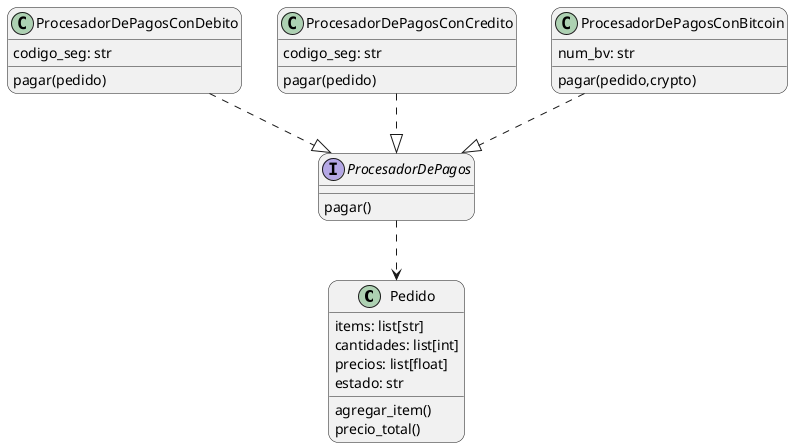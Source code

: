 @startuml LiskovSustitution
skinparam roundcorner 20

class Pedido {
    items: list[str]
    cantidades: list[int]
    precios: list[float]
    estado: str

    agregar_item()
    precio_total()
}

interface ProcesadorDePagos {
    pagar()
}

class ProcesadorDePagosConDebito {
    codigo_seg: str
    pagar(pedido)
}

class ProcesadorDePagosConCredito {
    codigo_seg: str
    pagar(pedido)
}

class ProcesadorDePagosConBitcoin {
    num_bv: str
    pagar(pedido,crypto)
}

ProcesadorDePagos ..> Pedido
ProcesadorDePagosConDebito ..|> ProcesadorDePagos
ProcesadorDePagosConCredito ..|> ProcesadorDePagos
ProcesadorDePagosConBitcoin ..|> ProcesadorDePagos
@enduml